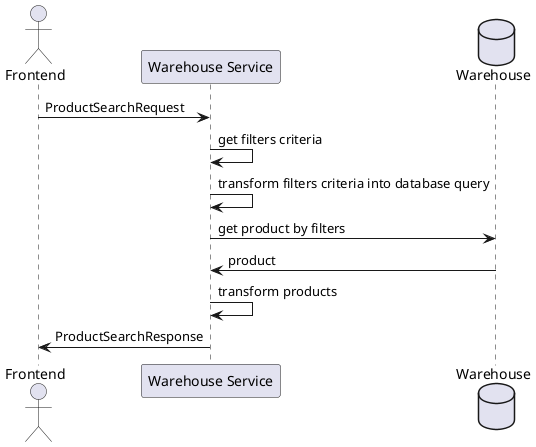 @startuml
'https://plantuml.com/sequence-diagram

actor "Frontend" as F
participant "Warehouse Service" as WS
database Warehouse as W

F -> WS: ProductSearchRequest

WS -> WS: get filters criteria
WS -> WS: transform filters criteria into database query
WS -> W: get product by filters
W -> WS: product
WS -> WS: transform products
F <- WS: ProductSearchResponse

@enduml